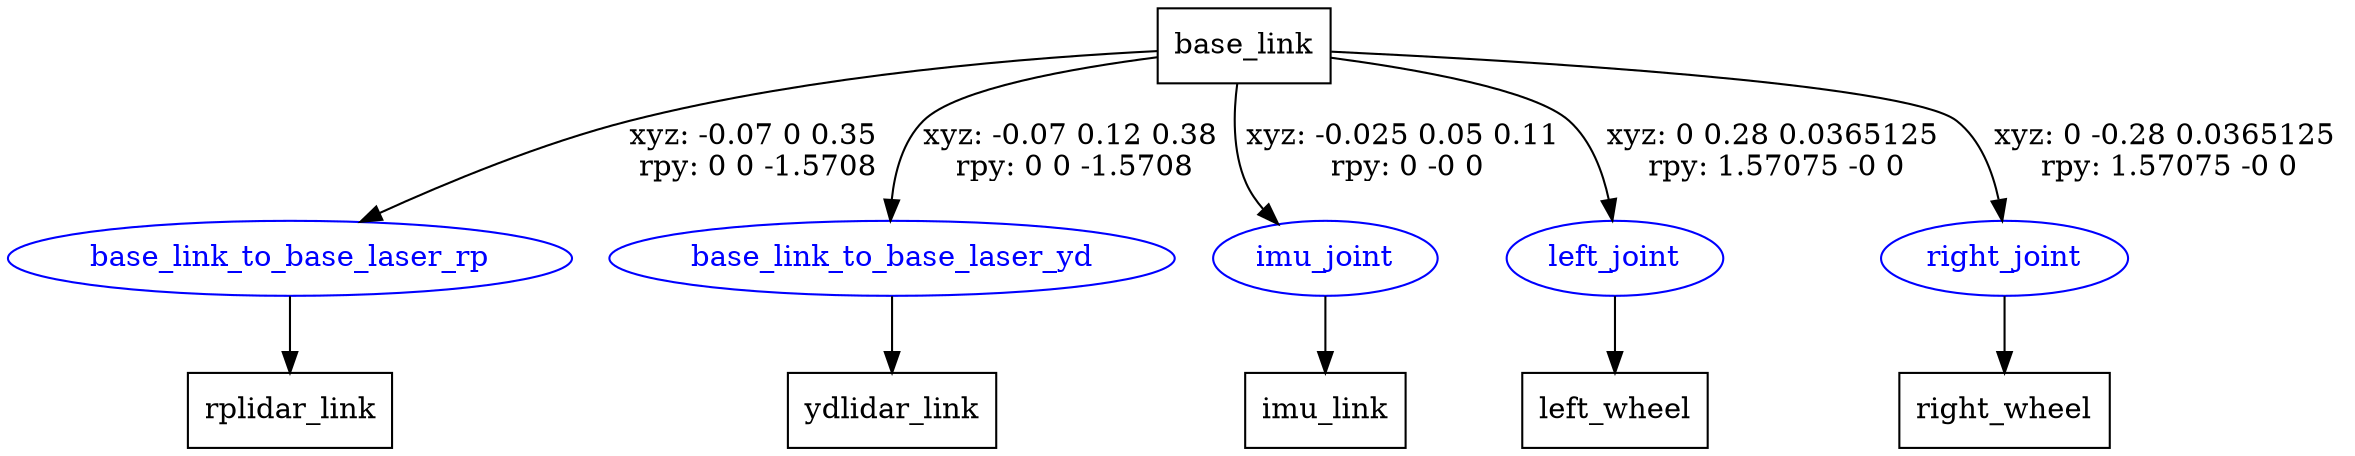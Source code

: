 digraph G {
node [shape=box];
"base_link" [label="base_link"];
"rplidar_link" [label="rplidar_link"];
"ydlidar_link" [label="ydlidar_link"];
"imu_link" [label="imu_link"];
"left_wheel" [label="left_wheel"];
"right_wheel" [label="right_wheel"];
node [shape=ellipse, color=blue, fontcolor=blue];
"base_link" -> "base_link_to_base_laser_rp" [label="xyz: -0.07 0 0.35 \nrpy: 0 0 -1.5708"]
"base_link_to_base_laser_rp" -> "rplidar_link"
"base_link" -> "base_link_to_base_laser_yd" [label="xyz: -0.07 0.12 0.38 \nrpy: 0 0 -1.5708"]
"base_link_to_base_laser_yd" -> "ydlidar_link"
"base_link" -> "imu_joint" [label="xyz: -0.025 0.05 0.11 \nrpy: 0 -0 0"]
"imu_joint" -> "imu_link"
"base_link" -> "left_joint" [label="xyz: 0 0.28 0.0365125 \nrpy: 1.57075 -0 0"]
"left_joint" -> "left_wheel"
"base_link" -> "right_joint" [label="xyz: 0 -0.28 0.0365125 \nrpy: 1.57075 -0 0"]
"right_joint" -> "right_wheel"
}
